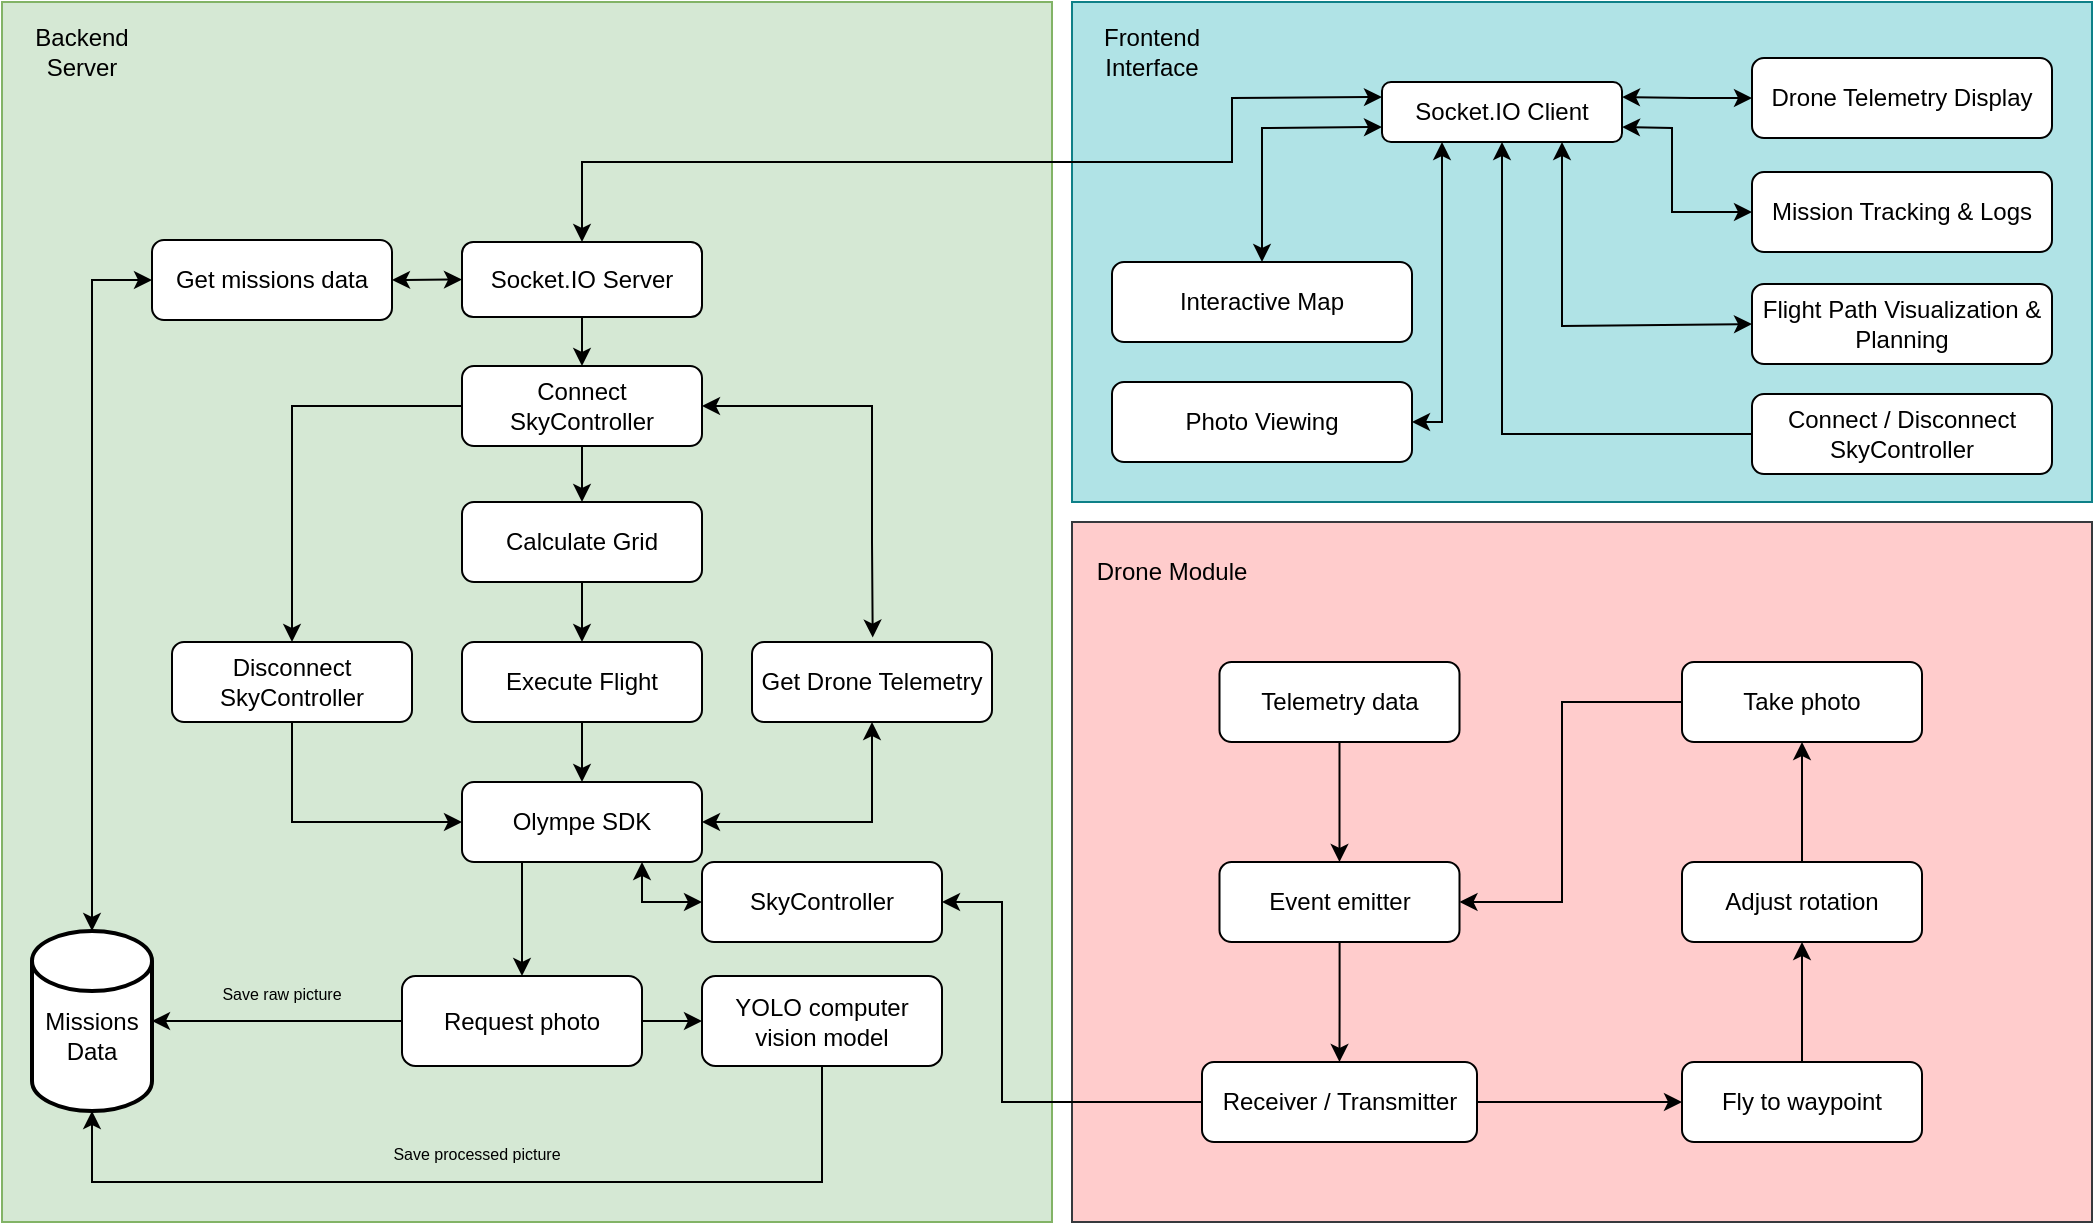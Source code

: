 <mxfile version="27.0.8">
  <diagram name="Page-1" id="rtHeGhFDsM3PxnF-h1l5">
    <mxGraphModel dx="1219" dy="798" grid="1" gridSize="10" guides="1" tooltips="1" connect="1" arrows="1" fold="1" page="1" pageScale="1" pageWidth="850" pageHeight="1100" math="0" shadow="0">
      <root>
        <mxCell id="0" />
        <mxCell id="1" parent="0" />
        <mxCell id="TmPYNQ2tfaqNUfT9FM-9-1" value="" style="rounded=0;whiteSpace=wrap;html=1;fillColor=#b0e3e6;strokeColor=#0e8088;" vertex="1" parent="1">
          <mxGeometry x="765" y="140" width="510" height="250" as="geometry" />
        </mxCell>
        <mxCell id="TmPYNQ2tfaqNUfT9FM-9-2" value="" style="rounded=0;whiteSpace=wrap;html=1;fillColor=#d5e8d4;strokeColor=#82b366;labelBackgroundColor=none;" vertex="1" parent="1">
          <mxGeometry x="230" y="140" width="525" height="610" as="geometry" />
        </mxCell>
        <mxCell id="TmPYNQ2tfaqNUfT9FM-9-3" value="" style="rounded=0;whiteSpace=wrap;html=1;fillColor=#ffcccc;strokeColor=#36393d;" vertex="1" parent="1">
          <mxGeometry x="765" y="400" width="510" height="350" as="geometry" />
        </mxCell>
        <mxCell id="TmPYNQ2tfaqNUfT9FM-9-4" value="Backend Server" style="text;html=1;align=center;verticalAlign=middle;whiteSpace=wrap;rounded=0;" vertex="1" parent="1">
          <mxGeometry x="230" y="140" width="80" height="50" as="geometry" />
        </mxCell>
        <mxCell id="TmPYNQ2tfaqNUfT9FM-9-5" value="Frontend Interface" style="text;html=1;align=center;verticalAlign=middle;whiteSpace=wrap;rounded=0;" vertex="1" parent="1">
          <mxGeometry x="765" y="140" width="80" height="50" as="geometry" />
        </mxCell>
        <mxCell id="TmPYNQ2tfaqNUfT9FM-9-6" value="Drone Module" style="text;html=1;align=center;verticalAlign=middle;whiteSpace=wrap;rounded=0;" vertex="1" parent="1">
          <mxGeometry x="775" y="400" width="80" height="50" as="geometry" />
        </mxCell>
        <mxCell id="TmPYNQ2tfaqNUfT9FM-9-7" value="Socket.IO Client" style="rounded=1;whiteSpace=wrap;html=1;" vertex="1" parent="1">
          <mxGeometry x="920" y="180" width="120" height="30" as="geometry" />
        </mxCell>
        <mxCell id="TmPYNQ2tfaqNUfT9FM-9-8" value="" style="endArrow=classic;startArrow=classic;html=1;rounded=0;exitX=0.5;exitY=0;exitDx=0;exitDy=0;entryX=0;entryY=0.25;entryDx=0;entryDy=0;" edge="1" parent="1" source="TmPYNQ2tfaqNUfT9FM-9-16" target="TmPYNQ2tfaqNUfT9FM-9-7">
          <mxGeometry width="50" height="50" relative="1" as="geometry">
            <mxPoint x="580" y="195" as="sourcePoint" />
            <mxPoint x="685" y="280" as="targetPoint" />
            <Array as="points">
              <mxPoint x="520" y="220" />
              <mxPoint x="715" y="220" />
              <mxPoint x="845" y="220" />
              <mxPoint x="845" y="188" />
            </Array>
          </mxGeometry>
        </mxCell>
        <mxCell id="TmPYNQ2tfaqNUfT9FM-9-9" value="Photo Viewing" style="rounded=1;whiteSpace=wrap;html=1;" vertex="1" parent="1">
          <mxGeometry x="785" y="330" width="150" height="40" as="geometry" />
        </mxCell>
        <mxCell id="TmPYNQ2tfaqNUfT9FM-9-10" value="Mission Tracking &amp;amp; Logs" style="rounded=1;whiteSpace=wrap;html=1;" vertex="1" parent="1">
          <mxGeometry x="1105" y="225" width="150" height="40" as="geometry" />
        </mxCell>
        <mxCell id="TmPYNQ2tfaqNUfT9FM-9-11" value="Drone Telemetry Display" style="rounded=1;whiteSpace=wrap;html=1;" vertex="1" parent="1">
          <mxGeometry x="1105" y="168" width="150" height="40" as="geometry" />
        </mxCell>
        <mxCell id="TmPYNQ2tfaqNUfT9FM-9-12" value="Interactive Map" style="rounded=1;whiteSpace=wrap;html=1;" vertex="1" parent="1">
          <mxGeometry x="785" y="270" width="150" height="40" as="geometry" />
        </mxCell>
        <mxCell id="TmPYNQ2tfaqNUfT9FM-9-13" value="Flight Path Visualization &amp;amp; Planning" style="rounded=1;whiteSpace=wrap;html=1;" vertex="1" parent="1">
          <mxGeometry x="1105" y="281" width="150" height="40" as="geometry" />
        </mxCell>
        <mxCell id="TmPYNQ2tfaqNUfT9FM-9-14" value="SkyController" style="rounded=1;whiteSpace=wrap;html=1;" vertex="1" parent="1">
          <mxGeometry x="580" y="570" width="120" height="40" as="geometry" />
        </mxCell>
        <mxCell id="TmPYNQ2tfaqNUfT9FM-9-15" value="" style="edgeStyle=orthogonalEdgeStyle;rounded=0;orthogonalLoop=1;jettySize=auto;html=1;" edge="1" parent="1" source="TmPYNQ2tfaqNUfT9FM-9-16" target="TmPYNQ2tfaqNUfT9FM-9-57">
          <mxGeometry relative="1" as="geometry" />
        </mxCell>
        <mxCell id="TmPYNQ2tfaqNUfT9FM-9-16" value="Socket.IO Server" style="rounded=1;whiteSpace=wrap;html=1;" vertex="1" parent="1">
          <mxGeometry x="460" y="260" width="120" height="37.5" as="geometry" />
        </mxCell>
        <mxCell id="TmPYNQ2tfaqNUfT9FM-9-17" value="&lt;div&gt;&lt;br&gt;&lt;/div&gt;&lt;div&gt;Missions Data&lt;/div&gt;" style="strokeWidth=2;html=1;shape=mxgraph.flowchart.database;whiteSpace=wrap;rounded=0;strokeColor=default;align=center;verticalAlign=middle;fontFamily=Helvetica;fontSize=12;fontColor=default;fillColor=default;" vertex="1" parent="1">
          <mxGeometry x="245" y="604.5" width="60" height="90" as="geometry" />
        </mxCell>
        <mxCell id="TmPYNQ2tfaqNUfT9FM-9-18" value="Disconnect SkyController" style="rounded=1;whiteSpace=wrap;html=1;strokeColor=default;align=center;verticalAlign=middle;fontFamily=Helvetica;fontSize=12;fontColor=default;fillColor=default;" vertex="1" parent="1">
          <mxGeometry x="315" y="460" width="120" height="40" as="geometry" />
        </mxCell>
        <mxCell id="TmPYNQ2tfaqNUfT9FM-9-19" value="&lt;div&gt;Olympe SDK&lt;/div&gt;" style="rounded=1;whiteSpace=wrap;html=1;strokeColor=default;align=center;verticalAlign=middle;fontFamily=Helvetica;fontSize=12;fontColor=default;fillColor=default;" vertex="1" parent="1">
          <mxGeometry x="460" y="530" width="120" height="40" as="geometry" />
        </mxCell>
        <mxCell id="TmPYNQ2tfaqNUfT9FM-9-20" value="Get Drone Telemetry" style="rounded=1;whiteSpace=wrap;html=1;strokeColor=default;align=center;verticalAlign=middle;fontFamily=Helvetica;fontSize=12;fontColor=default;fillColor=default;" vertex="1" parent="1">
          <mxGeometry x="605" y="460" width="120" height="40" as="geometry" />
        </mxCell>
        <mxCell id="TmPYNQ2tfaqNUfT9FM-9-21" value="" style="edgeStyle=orthogonalEdgeStyle;rounded=0;orthogonalLoop=1;jettySize=auto;html=1;fontFamily=Helvetica;fontSize=12;fontColor=default;" edge="1" parent="1" source="TmPYNQ2tfaqNUfT9FM-9-22" target="TmPYNQ2tfaqNUfT9FM-9-23">
          <mxGeometry relative="1" as="geometry" />
        </mxCell>
        <mxCell id="TmPYNQ2tfaqNUfT9FM-9-22" value="Calculate Grid" style="rounded=1;whiteSpace=wrap;html=1;strokeColor=default;align=center;verticalAlign=middle;fontFamily=Helvetica;fontSize=12;fontColor=default;fillColor=default;" vertex="1" parent="1">
          <mxGeometry x="460" y="390" width="120" height="40" as="geometry" />
        </mxCell>
        <mxCell id="TmPYNQ2tfaqNUfT9FM-9-23" value="Execute Flight" style="rounded=1;whiteSpace=wrap;html=1;strokeColor=default;align=center;verticalAlign=middle;fontFamily=Helvetica;fontSize=12;fontColor=default;fillColor=default;" vertex="1" parent="1">
          <mxGeometry x="460" y="460" width="120" height="40" as="geometry" />
        </mxCell>
        <mxCell id="TmPYNQ2tfaqNUfT9FM-9-24" value="" style="endArrow=classic;startArrow=classic;html=1;rounded=0;fontFamily=Helvetica;fontSize=12;fontColor=default;exitX=0.5;exitY=1;exitDx=0;exitDy=0;entryX=1;entryY=0.5;entryDx=0;entryDy=0;" edge="1" parent="1" source="TmPYNQ2tfaqNUfT9FM-9-20" target="TmPYNQ2tfaqNUfT9FM-9-19">
          <mxGeometry width="50" height="50" relative="1" as="geometry">
            <mxPoint x="825" y="490" as="sourcePoint" />
            <mxPoint x="875" y="440" as="targetPoint" />
            <Array as="points">
              <mxPoint x="665" y="520" />
              <mxPoint x="665" y="550" />
            </Array>
          </mxGeometry>
        </mxCell>
        <mxCell id="TmPYNQ2tfaqNUfT9FM-9-73" value="" style="edgeStyle=orthogonalEdgeStyle;rounded=0;orthogonalLoop=1;jettySize=auto;html=1;" edge="1" parent="1" source="TmPYNQ2tfaqNUfT9FM-9-26" target="TmPYNQ2tfaqNUfT9FM-9-28">
          <mxGeometry relative="1" as="geometry" />
        </mxCell>
        <mxCell id="TmPYNQ2tfaqNUfT9FM-9-26" value="Fly to waypoint" style="rounded=1;whiteSpace=wrap;html=1;strokeColor=default;align=center;verticalAlign=middle;fontFamily=Helvetica;fontSize=12;fontColor=default;fillColor=default;" vertex="1" parent="1">
          <mxGeometry x="1070" y="670" width="120" height="40" as="geometry" />
        </mxCell>
        <mxCell id="TmPYNQ2tfaqNUfT9FM-9-74" value="" style="edgeStyle=orthogonalEdgeStyle;rounded=0;orthogonalLoop=1;jettySize=auto;html=1;" edge="1" parent="1" source="TmPYNQ2tfaqNUfT9FM-9-28" target="TmPYNQ2tfaqNUfT9FM-9-30">
          <mxGeometry relative="1" as="geometry" />
        </mxCell>
        <mxCell id="TmPYNQ2tfaqNUfT9FM-9-28" value="Adjust rotation" style="rounded=1;whiteSpace=wrap;html=1;strokeColor=default;align=center;verticalAlign=middle;fontFamily=Helvetica;fontSize=12;fontColor=default;fillColor=default;" vertex="1" parent="1">
          <mxGeometry x="1070" y="570" width="120" height="40" as="geometry" />
        </mxCell>
        <mxCell id="TmPYNQ2tfaqNUfT9FM-9-30" value="Take photo" style="rounded=1;whiteSpace=wrap;html=1;strokeColor=default;align=center;verticalAlign=middle;fontFamily=Helvetica;fontSize=12;fontColor=default;fillColor=default;" vertex="1" parent="1">
          <mxGeometry x="1070" y="470" width="120" height="40" as="geometry" />
        </mxCell>
        <mxCell id="TmPYNQ2tfaqNUfT9FM-9-71" value="" style="edgeStyle=orthogonalEdgeStyle;rounded=0;orthogonalLoop=1;jettySize=auto;html=1;" edge="1" parent="1" source="TmPYNQ2tfaqNUfT9FM-9-31" target="TmPYNQ2tfaqNUfT9FM-9-48">
          <mxGeometry relative="1" as="geometry" />
        </mxCell>
        <mxCell id="TmPYNQ2tfaqNUfT9FM-9-31" value="Event emitter" style="rounded=1;whiteSpace=wrap;html=1;strokeColor=default;align=center;verticalAlign=middle;fontFamily=Helvetica;fontSize=12;fontColor=default;fillColor=default;" vertex="1" parent="1">
          <mxGeometry x="838.75" y="570" width="120" height="40" as="geometry" />
        </mxCell>
        <mxCell id="TmPYNQ2tfaqNUfT9FM-9-32" value="" style="edgeStyle=orthogonalEdgeStyle;rounded=0;orthogonalLoop=1;jettySize=auto;html=1;fontFamily=Helvetica;fontSize=12;fontColor=default;" edge="1" parent="1" source="TmPYNQ2tfaqNUfT9FM-9-34" target="TmPYNQ2tfaqNUfT9FM-9-36">
          <mxGeometry relative="1" as="geometry" />
        </mxCell>
        <mxCell id="TmPYNQ2tfaqNUfT9FM-9-33" value="" style="edgeStyle=orthogonalEdgeStyle;rounded=0;orthogonalLoop=1;jettySize=auto;html=1;entryX=1;entryY=0.5;entryDx=0;entryDy=0;entryPerimeter=0;" edge="1" parent="1" source="TmPYNQ2tfaqNUfT9FM-9-34" target="TmPYNQ2tfaqNUfT9FM-9-17">
          <mxGeometry relative="1" as="geometry">
            <Array as="points">
              <mxPoint x="390" y="650" />
              <mxPoint x="390" y="650" />
            </Array>
          </mxGeometry>
        </mxCell>
        <mxCell id="TmPYNQ2tfaqNUfT9FM-9-34" value="Request photo" style="rounded=1;whiteSpace=wrap;html=1;strokeColor=default;align=center;verticalAlign=middle;fontFamily=Helvetica;fontSize=12;fontColor=default;fillColor=default;" vertex="1" parent="1">
          <mxGeometry x="430" y="627" width="120" height="45" as="geometry" />
        </mxCell>
        <mxCell id="TmPYNQ2tfaqNUfT9FM-9-35" value="" style="endArrow=classic;html=1;rounded=0;fontFamily=Helvetica;fontSize=12;fontColor=default;exitX=0.25;exitY=1;exitDx=0;exitDy=0;entryX=0.5;entryY=0;entryDx=0;entryDy=0;" edge="1" parent="1" source="TmPYNQ2tfaqNUfT9FM-9-19" target="TmPYNQ2tfaqNUfT9FM-9-34">
          <mxGeometry width="50" height="50" relative="1" as="geometry">
            <mxPoint x="825" y="680" as="sourcePoint" />
            <mxPoint x="875" y="630" as="targetPoint" />
            <Array as="points">
              <mxPoint x="490" y="600" />
            </Array>
          </mxGeometry>
        </mxCell>
        <mxCell id="TmPYNQ2tfaqNUfT9FM-9-36" value="YOLO computer vision model" style="rounded=1;whiteSpace=wrap;html=1;strokeColor=default;align=center;verticalAlign=middle;fontFamily=Helvetica;fontSize=12;fontColor=default;fillColor=default;" vertex="1" parent="1">
          <mxGeometry x="580" y="627" width="120" height="45" as="geometry" />
        </mxCell>
        <mxCell id="TmPYNQ2tfaqNUfT9FM-9-38" value="&lt;div style=&quot;line-height: 60%;&quot;&gt;&lt;font style=&quot;font-size: 8px; line-height: 60%;&quot;&gt;Save raw picture&lt;/font&gt;&lt;/div&gt;" style="text;html=1;align=center;verticalAlign=middle;whiteSpace=wrap;rounded=0;fontFamily=Helvetica;fontSize=12;fontColor=default;" vertex="1" parent="1">
          <mxGeometry x="330" y="620" width="80" height="30" as="geometry" />
        </mxCell>
        <mxCell id="TmPYNQ2tfaqNUfT9FM-9-39" value="&lt;div style=&quot;line-height: 60%;&quot;&gt;&lt;div&gt;&lt;font style=&quot;font-size: 8px; line-height: 60%;&quot;&gt;Save processed picture&lt;/font&gt;&lt;/div&gt;&lt;/div&gt;" style="text;html=1;align=center;verticalAlign=middle;whiteSpace=wrap;rounded=0;fontFamily=Helvetica;fontSize=12;fontColor=default;" vertex="1" parent="1">
          <mxGeometry x="415" y="700" width="105" height="30" as="geometry" />
        </mxCell>
        <mxCell id="TmPYNQ2tfaqNUfT9FM-9-40" value="Get missions data" style="rounded=1;whiteSpace=wrap;html=1;strokeColor=default;align=center;verticalAlign=middle;fontFamily=Helvetica;fontSize=12;fontColor=default;fillColor=default;" vertex="1" parent="1">
          <mxGeometry x="305" y="259" width="120" height="40" as="geometry" />
        </mxCell>
        <mxCell id="TmPYNQ2tfaqNUfT9FM-9-41" value="" style="endArrow=classic;startArrow=classic;html=1;rounded=0;fontFamily=Helvetica;fontSize=12;fontColor=default;entryX=0;entryY=0.5;entryDx=0;entryDy=0;exitX=0.5;exitY=0;exitDx=0;exitDy=0;exitPerimeter=0;" edge="1" parent="1" source="TmPYNQ2tfaqNUfT9FM-9-17" target="TmPYNQ2tfaqNUfT9FM-9-40">
          <mxGeometry width="50" height="50" relative="1" as="geometry">
            <mxPoint x="785" y="490" as="sourcePoint" />
            <mxPoint x="835" y="440" as="targetPoint" />
            <Array as="points">
              <mxPoint x="275" y="279" />
            </Array>
          </mxGeometry>
        </mxCell>
        <mxCell id="TmPYNQ2tfaqNUfT9FM-9-42" value="" style="endArrow=classic;startArrow=classic;html=1;rounded=0;fontFamily=Helvetica;fontSize=12;fontColor=default;exitX=1;exitY=0.5;exitDx=0;exitDy=0;entryX=0;entryY=0.5;entryDx=0;entryDy=0;" edge="1" parent="1" source="TmPYNQ2tfaqNUfT9FM-9-40" target="TmPYNQ2tfaqNUfT9FM-9-16">
          <mxGeometry width="50" height="50" relative="1" as="geometry">
            <mxPoint x="785" y="490" as="sourcePoint" />
            <mxPoint x="835" y="440" as="targetPoint" />
            <Array as="points" />
          </mxGeometry>
        </mxCell>
        <mxCell id="TmPYNQ2tfaqNUfT9FM-9-43" value="" style="endArrow=classic;startArrow=classic;html=1;rounded=0;fontFamily=Helvetica;fontSize=12;fontColor=default;exitX=0.5;exitY=0;exitDx=0;exitDy=0;entryX=0;entryY=0.75;entryDx=0;entryDy=0;" edge="1" parent="1" source="TmPYNQ2tfaqNUfT9FM-9-12" target="TmPYNQ2tfaqNUfT9FM-9-7">
          <mxGeometry width="50" height="50" relative="1" as="geometry">
            <mxPoint x="785" y="490" as="sourcePoint" />
            <mxPoint x="835" y="440" as="targetPoint" />
            <Array as="points">
              <mxPoint x="860" y="250" />
              <mxPoint x="860" y="203" />
            </Array>
          </mxGeometry>
        </mxCell>
        <mxCell id="TmPYNQ2tfaqNUfT9FM-9-44" value="" style="endArrow=classic;startArrow=classic;html=1;rounded=0;fontFamily=Helvetica;fontSize=12;fontColor=default;exitX=1;exitY=0.75;exitDx=0;exitDy=0;entryX=0;entryY=0.5;entryDx=0;entryDy=0;" edge="1" parent="1" source="TmPYNQ2tfaqNUfT9FM-9-7" target="TmPYNQ2tfaqNUfT9FM-9-10">
          <mxGeometry width="50" height="50" relative="1" as="geometry">
            <mxPoint x="1050" y="205" as="sourcePoint" />
            <mxPoint x="1095" y="205" as="targetPoint" />
            <Array as="points">
              <mxPoint x="1065" y="203" />
              <mxPoint x="1065" y="245" />
            </Array>
          </mxGeometry>
        </mxCell>
        <mxCell id="TmPYNQ2tfaqNUfT9FM-9-45" value="" style="endArrow=classic;startArrow=classic;html=1;rounded=0;fontFamily=Helvetica;fontSize=12;fontColor=default;exitX=0.75;exitY=1;exitDx=0;exitDy=0;entryX=0;entryY=0.5;entryDx=0;entryDy=0;" edge="1" parent="1" source="TmPYNQ2tfaqNUfT9FM-9-7" target="TmPYNQ2tfaqNUfT9FM-9-13">
          <mxGeometry width="50" height="50" relative="1" as="geometry">
            <mxPoint x="1020" y="220" as="sourcePoint" />
            <mxPoint x="1095" y="257" as="targetPoint" />
            <Array as="points">
              <mxPoint x="1010" y="302" />
            </Array>
          </mxGeometry>
        </mxCell>
        <mxCell id="TmPYNQ2tfaqNUfT9FM-9-46" value="" style="endArrow=classic;startArrow=classic;html=1;rounded=0;fontFamily=Helvetica;fontSize=12;fontColor=default;exitX=1;exitY=0.5;exitDx=0;exitDy=0;entryX=0.25;entryY=1;entryDx=0;entryDy=0;" edge="1" parent="1" source="TmPYNQ2tfaqNUfT9FM-9-9" target="TmPYNQ2tfaqNUfT9FM-9-7">
          <mxGeometry width="50" height="50" relative="1" as="geometry">
            <mxPoint x="785" y="490" as="sourcePoint" />
            <mxPoint x="835" y="440" as="targetPoint" />
            <Array as="points">
              <mxPoint x="950" y="350" />
            </Array>
          </mxGeometry>
        </mxCell>
        <mxCell id="TmPYNQ2tfaqNUfT9FM-9-76" value="" style="edgeStyle=orthogonalEdgeStyle;rounded=0;orthogonalLoop=1;jettySize=auto;html=1;" edge="1" parent="1" source="TmPYNQ2tfaqNUfT9FM-9-47" target="TmPYNQ2tfaqNUfT9FM-9-31">
          <mxGeometry relative="1" as="geometry" />
        </mxCell>
        <mxCell id="TmPYNQ2tfaqNUfT9FM-9-47" value="Telemetry data" style="rounded=1;whiteSpace=wrap;html=1;strokeColor=default;align=center;verticalAlign=middle;fontFamily=Helvetica;fontSize=12;fontColor=default;fillColor=default;" vertex="1" parent="1">
          <mxGeometry x="838.75" y="470" width="120" height="40" as="geometry" />
        </mxCell>
        <mxCell id="TmPYNQ2tfaqNUfT9FM-9-48" value="Receiver / Transmitter" style="rounded=1;whiteSpace=wrap;html=1;strokeColor=default;align=center;verticalAlign=middle;fontFamily=Helvetica;fontSize=12;fontColor=default;fillColor=default;" vertex="1" parent="1">
          <mxGeometry x="830" y="670" width="137.5" height="40" as="geometry" />
        </mxCell>
        <mxCell id="TmPYNQ2tfaqNUfT9FM-9-51" value="" style="endArrow=classic;startArrow=classic;html=1;rounded=0;exitX=0.75;exitY=1;exitDx=0;exitDy=0;entryX=0;entryY=0.5;entryDx=0;entryDy=0;" edge="1" parent="1" source="TmPYNQ2tfaqNUfT9FM-9-19" target="TmPYNQ2tfaqNUfT9FM-9-14">
          <mxGeometry width="50" height="50" relative="1" as="geometry">
            <mxPoint x="705" y="410" as="sourcePoint" />
            <mxPoint x="755" y="360" as="targetPoint" />
            <Array as="points">
              <mxPoint x="550" y="590" />
            </Array>
          </mxGeometry>
        </mxCell>
        <mxCell id="TmPYNQ2tfaqNUfT9FM-9-52" value="Connect / Disconnect SkyController" style="rounded=1;whiteSpace=wrap;html=1;" vertex="1" parent="1">
          <mxGeometry x="1105" y="336" width="150" height="40" as="geometry" />
        </mxCell>
        <mxCell id="TmPYNQ2tfaqNUfT9FM-9-53" value="" style="endArrow=classic;html=1;rounded=0;exitX=0;exitY=0.5;exitDx=0;exitDy=0;entryX=0.5;entryY=1;entryDx=0;entryDy=0;" edge="1" parent="1" source="TmPYNQ2tfaqNUfT9FM-9-52" target="TmPYNQ2tfaqNUfT9FM-9-7">
          <mxGeometry width="50" height="50" relative="1" as="geometry">
            <mxPoint x="775" y="410" as="sourcePoint" />
            <mxPoint x="825" y="360" as="targetPoint" />
            <Array as="points">
              <mxPoint x="980" y="356" />
            </Array>
          </mxGeometry>
        </mxCell>
        <mxCell id="TmPYNQ2tfaqNUfT9FM-9-54" value="" style="endArrow=classic;startArrow=classic;html=1;rounded=0;exitX=0;exitY=0.5;exitDx=0;exitDy=0;entryX=1;entryY=0.25;entryDx=0;entryDy=0;" edge="1" parent="1" source="TmPYNQ2tfaqNUfT9FM-9-11" target="TmPYNQ2tfaqNUfT9FM-9-7">
          <mxGeometry width="50" height="50" relative="1" as="geometry">
            <mxPoint x="835" y="520" as="sourcePoint" />
            <mxPoint x="885" y="470" as="targetPoint" />
            <Array as="points">
              <mxPoint x="1075" y="188" />
            </Array>
          </mxGeometry>
        </mxCell>
        <mxCell id="TmPYNQ2tfaqNUfT9FM-9-55" value="" style="endArrow=classic;html=1;rounded=0;exitX=0.5;exitY=1;exitDx=0;exitDy=0;entryX=0;entryY=0.5;entryDx=0;entryDy=0;" edge="1" parent="1" source="TmPYNQ2tfaqNUfT9FM-9-18" target="TmPYNQ2tfaqNUfT9FM-9-19">
          <mxGeometry width="50" height="50" relative="1" as="geometry">
            <mxPoint x="555" y="490" as="sourcePoint" />
            <mxPoint x="605" y="440" as="targetPoint" />
            <Array as="points">
              <mxPoint x="375" y="550" />
            </Array>
          </mxGeometry>
        </mxCell>
        <mxCell id="TmPYNQ2tfaqNUfT9FM-9-56" value="" style="endArrow=classic;html=1;rounded=0;exitX=0.5;exitY=1;exitDx=0;exitDy=0;entryX=0.5;entryY=0;entryDx=0;entryDy=0;" edge="1" parent="1" source="TmPYNQ2tfaqNUfT9FM-9-23" target="TmPYNQ2tfaqNUfT9FM-9-19">
          <mxGeometry width="50" height="50" relative="1" as="geometry">
            <mxPoint x="585" y="490" as="sourcePoint" />
            <mxPoint x="635" y="440" as="targetPoint" />
            <Array as="points">
              <mxPoint x="520" y="500" />
            </Array>
          </mxGeometry>
        </mxCell>
        <mxCell id="TmPYNQ2tfaqNUfT9FM-9-57" value="Connect SkyController" style="rounded=1;whiteSpace=wrap;html=1;strokeColor=default;align=center;verticalAlign=middle;fontFamily=Helvetica;fontSize=12;fontColor=default;fillColor=default;" vertex="1" parent="1">
          <mxGeometry x="460" y="322" width="120" height="40" as="geometry" />
        </mxCell>
        <mxCell id="TmPYNQ2tfaqNUfT9FM-9-58" value="" style="endArrow=classic;html=1;rounded=0;exitX=0.5;exitY=1;exitDx=0;exitDy=0;entryX=0.5;entryY=0;entryDx=0;entryDy=0;" edge="1" parent="1" source="TmPYNQ2tfaqNUfT9FM-9-57" target="TmPYNQ2tfaqNUfT9FM-9-22">
          <mxGeometry width="50" height="50" relative="1" as="geometry">
            <mxPoint x="525" y="490" as="sourcePoint" />
            <mxPoint x="575" y="440" as="targetPoint" />
            <Array as="points" />
          </mxGeometry>
        </mxCell>
        <mxCell id="TmPYNQ2tfaqNUfT9FM-9-59" value="" style="endArrow=classic;html=1;rounded=0;exitX=0;exitY=0.5;exitDx=0;exitDy=0;entryX=0.5;entryY=0;entryDx=0;entryDy=0;" edge="1" parent="1" source="TmPYNQ2tfaqNUfT9FM-9-57" target="TmPYNQ2tfaqNUfT9FM-9-18">
          <mxGeometry width="50" height="50" relative="1" as="geometry">
            <mxPoint x="525" y="490" as="sourcePoint" />
            <mxPoint x="575" y="440" as="targetPoint" />
            <Array as="points">
              <mxPoint x="375" y="342" />
            </Array>
          </mxGeometry>
        </mxCell>
        <mxCell id="TmPYNQ2tfaqNUfT9FM-9-60" value="" style="endArrow=classic;startArrow=classic;html=1;rounded=0;exitX=1;exitY=0.5;exitDx=0;exitDy=0;entryX=0.503;entryY=-0.055;entryDx=0;entryDy=0;entryPerimeter=0;" edge="1" parent="1" source="TmPYNQ2tfaqNUfT9FM-9-57" target="TmPYNQ2tfaqNUfT9FM-9-20">
          <mxGeometry width="50" height="50" relative="1" as="geometry">
            <mxPoint x="605" y="450" as="sourcePoint" />
            <mxPoint x="655" y="400" as="targetPoint" />
            <Array as="points">
              <mxPoint x="665" y="342" />
              <mxPoint x="665" y="410" />
            </Array>
          </mxGeometry>
        </mxCell>
        <mxCell id="TmPYNQ2tfaqNUfT9FM-9-63" value="" style="endArrow=classic;html=1;rounded=0;exitX=0.5;exitY=1;exitDx=0;exitDy=0;entryX=0.5;entryY=1;entryDx=0;entryDy=0;entryPerimeter=0;" edge="1" parent="1" source="TmPYNQ2tfaqNUfT9FM-9-36" target="TmPYNQ2tfaqNUfT9FM-9-17">
          <mxGeometry width="50" height="50" relative="1" as="geometry">
            <mxPoint x="720" y="520" as="sourcePoint" />
            <mxPoint x="770" y="470" as="targetPoint" />
            <Array as="points">
              <mxPoint x="640" y="730" />
              <mxPoint x="275" y="730" />
            </Array>
          </mxGeometry>
        </mxCell>
        <mxCell id="TmPYNQ2tfaqNUfT9FM-9-64" value="" style="endArrow=classic;html=1;rounded=0;exitX=0;exitY=0.5;exitDx=0;exitDy=0;entryX=1;entryY=0.5;entryDx=0;entryDy=0;" edge="1" parent="1" source="TmPYNQ2tfaqNUfT9FM-9-48" target="TmPYNQ2tfaqNUfT9FM-9-14">
          <mxGeometry width="50" height="50" relative="1" as="geometry">
            <mxPoint x="940" y="660" as="sourcePoint" />
            <mxPoint x="990" y="610" as="targetPoint" />
            <Array as="points">
              <mxPoint x="740" y="690" />
              <mxPoint x="730" y="690" />
              <mxPoint x="730" y="590" />
            </Array>
          </mxGeometry>
        </mxCell>
        <mxCell id="TmPYNQ2tfaqNUfT9FM-9-72" value="" style="endArrow=classic;html=1;rounded=0;exitX=1;exitY=0.5;exitDx=0;exitDy=0;entryX=0;entryY=0.5;entryDx=0;entryDy=0;" edge="1" parent="1" source="TmPYNQ2tfaqNUfT9FM-9-48" target="TmPYNQ2tfaqNUfT9FM-9-26">
          <mxGeometry width="50" height="50" relative="1" as="geometry">
            <mxPoint x="920" y="570" as="sourcePoint" />
            <mxPoint x="970" y="520" as="targetPoint" />
          </mxGeometry>
        </mxCell>
        <mxCell id="TmPYNQ2tfaqNUfT9FM-9-75" value="" style="endArrow=classic;html=1;rounded=0;exitX=0;exitY=0.5;exitDx=0;exitDy=0;entryX=1;entryY=0.5;entryDx=0;entryDy=0;" edge="1" parent="1" source="TmPYNQ2tfaqNUfT9FM-9-30" target="TmPYNQ2tfaqNUfT9FM-9-31">
          <mxGeometry width="50" height="50" relative="1" as="geometry">
            <mxPoint x="920" y="570" as="sourcePoint" />
            <mxPoint x="970" y="520" as="targetPoint" />
            <Array as="points">
              <mxPoint x="1010" y="490" />
              <mxPoint x="1010" y="590" />
            </Array>
          </mxGeometry>
        </mxCell>
      </root>
    </mxGraphModel>
  </diagram>
</mxfile>
